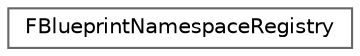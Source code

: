 digraph "Graphical Class Hierarchy"
{
 // INTERACTIVE_SVG=YES
 // LATEX_PDF_SIZE
  bgcolor="transparent";
  edge [fontname=Helvetica,fontsize=10,labelfontname=Helvetica,labelfontsize=10];
  node [fontname=Helvetica,fontsize=10,shape=box,height=0.2,width=0.4];
  rankdir="LR";
  Node0 [id="Node000000",label="FBlueprintNamespaceRegistry",height=0.2,width=0.4,color="grey40", fillcolor="white", style="filled",URL="$db/dde/classFBlueprintNamespaceRegistry.html",tooltip="A shared utility class that keeps track of registered Blueprint namespace identifiers sourced from ob..."];
}
